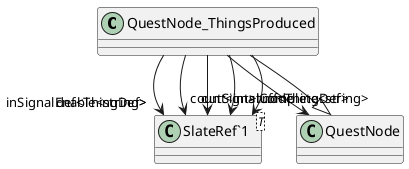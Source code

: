 @startuml
class QuestNode_ThingsProduced {
}
class "SlateRef`1"<T> {
}
QuestNode <|-- QuestNode_ThingsProduced
QuestNode_ThingsProduced --> "inSignalEnable<string>" "SlateRef`1"
QuestNode_ThingsProduced --> "outSignalComplete<string>" "SlateRef`1"
QuestNode_ThingsProduced --> "def<ThingDef>" "SlateRef`1"
QuestNode_ThingsProduced --> "stuff<ThingDef>" "SlateRef`1"
QuestNode_ThingsProduced --> "count<int>" "SlateRef`1"
QuestNode_ThingsProduced --> "node" QuestNode
@enduml
